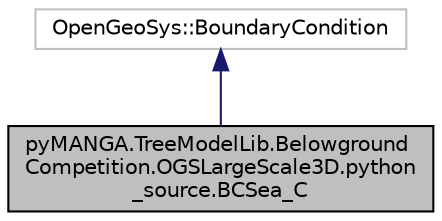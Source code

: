 digraph "pyMANGA.TreeModelLib.BelowgroundCompetition.OGSLargeScale3D.python_source.BCSea_C"
{
  edge [fontname="Helvetica",fontsize="10",labelfontname="Helvetica",labelfontsize="10"];
  node [fontname="Helvetica",fontsize="10",shape=record];
  Node1 [label="pyMANGA.TreeModelLib.Belowground\lCompetition.OGSLargeScale3D.python\l_source.BCSea_C",height=0.2,width=0.4,color="black", fillcolor="grey75", style="filled", fontcolor="black"];
  Node2 -> Node1 [dir="back",color="midnightblue",fontsize="10",style="solid",fontname="Helvetica"];
  Node2 [label="OpenGeoSys::BoundaryCondition",height=0.2,width=0.4,color="grey75", fillcolor="white", style="filled"];
}
